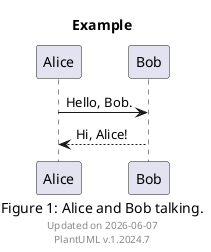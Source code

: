 @startuml
title "Example"
caption "Figure 1: Alice and Bob talking."
footer "Updated on %date('YYYY-MM-dd')\nPlantUML v.%version()"

Alice -> Bob: Hello, Bob.
Bob --> Alice: Hi, Alice!
@enduml
